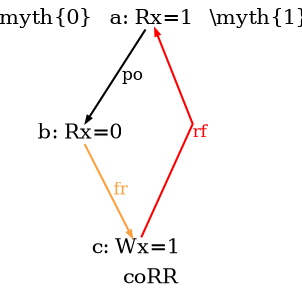 /* Generated, do not edit, edit img/corr.litmus instead */
digraph G {

splines=line;

/* legend */
fontsize=10;
label="coRR";


/* the unlocked events */
proc0_label_node [shape=none, fontsize=10, label="\\myth{0}", pos="1.000000,0.588000!", fixedsize=true, width=0.455000, height=0.091875]
eiid0 [label="a: Rx=1", shape="none", fontsize=10, pos="1.000000,0.367500!", fixedsize="true", height="0.138889", width="0.486111"];
eiid1 [label="b: Rx=0", shape="none", fontsize=10, pos="1.000000,0.000000!", fixedsize="true", height="0.138889", width="0.486111"];
proc1_label_node [shape=none, fontsize=10, label="\\myth{1}", pos="1.700000,0.588000!", fixedsize=true, width=0.455000, height=0.091875]
eiid2 [label="c: Wx=1", shape="none", fontsize=10, pos="1.700000,0.367500!", fixedsize="true", height="0.138889", width="0.486111"];

/* the intra_causality_data edges */


/* the intra_causality_control edges */

/* the poi edges */
/* the rfmap edges */
eiid2 -> eiid0 [label="rf", color="red", fontcolor="red", fontsize=8, arrowsize="0.300000"];


/* The viewed-before edges */
eiid0 -> eiid1 [label="po", fontsize=8, arrowsize="0.300000"];
eiid1 -> eiid2 [label="fr", color="#ffa040", fontcolor="#ffa040", fontsize=8, arrowsize="0.300000"];
}
